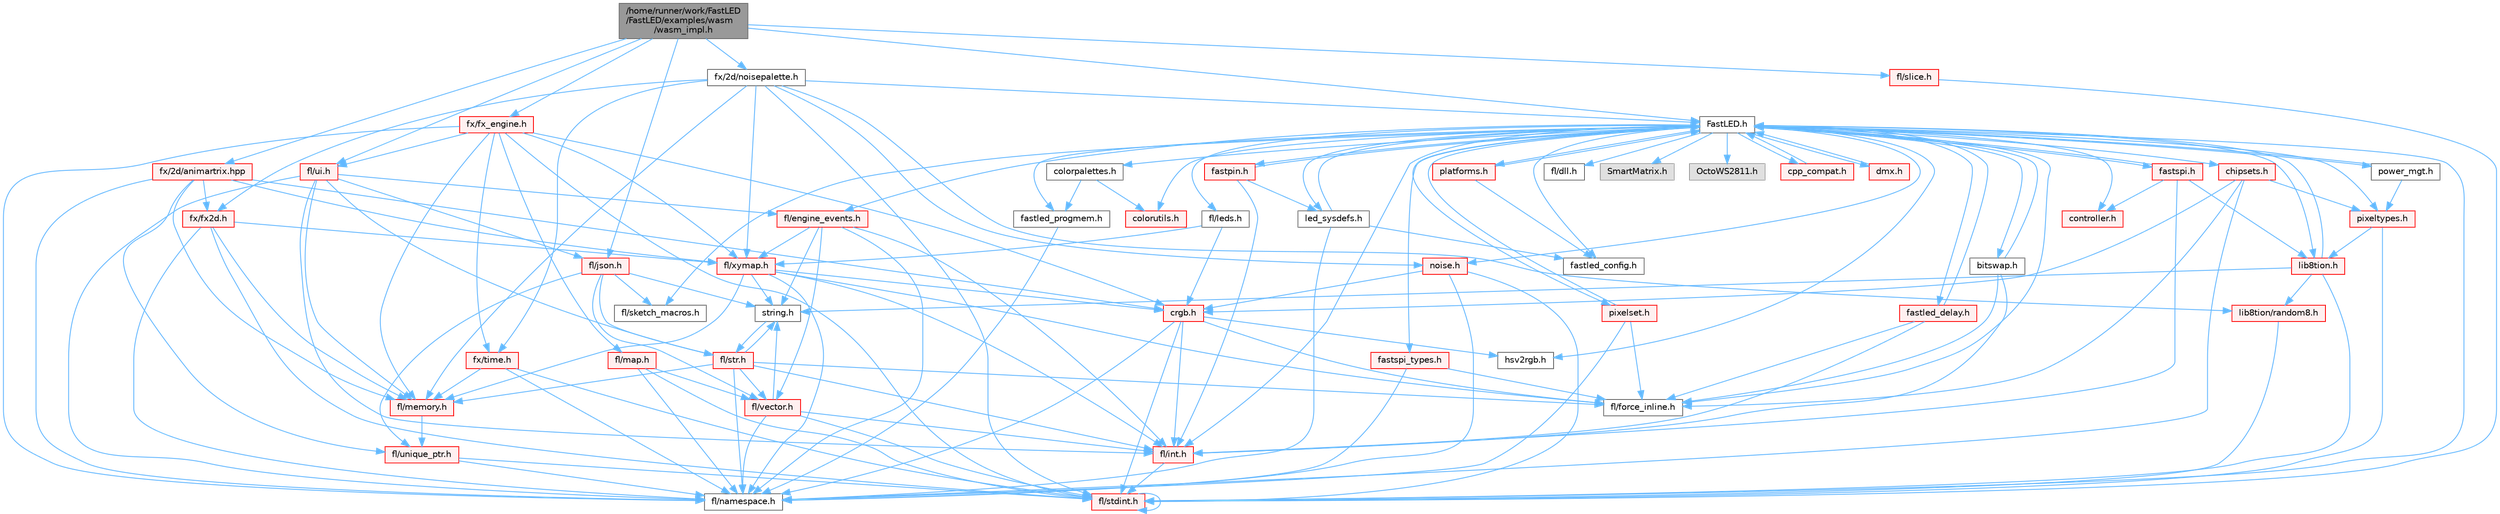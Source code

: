 digraph "/home/runner/work/FastLED/FastLED/examples/wasm/wasm_impl.h"
{
 // INTERACTIVE_SVG=YES
 // LATEX_PDF_SIZE
  bgcolor="transparent";
  edge [fontname=Helvetica,fontsize=10,labelfontname=Helvetica,labelfontsize=10];
  node [fontname=Helvetica,fontsize=10,shape=box,height=0.2,width=0.4];
  Node1 [id="Node000001",label="/home/runner/work/FastLED\l/FastLED/examples/wasm\l/wasm_impl.h",height=0.2,width=0.4,color="gray40", fillcolor="grey60", style="filled", fontcolor="black",tooltip=" "];
  Node1 -> Node2 [id="edge1_Node000001_Node000002",color="steelblue1",style="solid",tooltip=" "];
  Node2 [id="Node000002",label="FastLED.h",height=0.2,width=0.4,color="grey40", fillcolor="white", style="filled",URL="$db/d97/_fast_l_e_d_8h.html",tooltip="central include file for FastLED, defines the CFastLED class/object"];
  Node2 -> Node3 [id="edge2_Node000002_Node000003",color="steelblue1",style="solid",tooltip=" "];
  Node3 [id="Node000003",label="fl/stdint.h",height=0.2,width=0.4,color="red", fillcolor="#FFF0F0", style="filled",URL="$df/dd8/stdint_8h.html",tooltip=" "];
  Node3 -> Node3 [id="edge3_Node000003_Node000003",color="steelblue1",style="solid",tooltip=" "];
  Node2 -> Node5 [id="edge4_Node000002_Node000005",color="steelblue1",style="solid",tooltip=" "];
  Node5 [id="Node000005",label="fl/dll.h",height=0.2,width=0.4,color="grey40", fillcolor="white", style="filled",URL="$d3/d4b/dll_8h.html",tooltip="FastLED dynamic library interface - lightweight header for external callers."];
  Node2 -> Node6 [id="edge5_Node000002_Node000006",color="steelblue1",style="solid",tooltip=" "];
  Node6 [id="Node000006",label="SmartMatrix.h",height=0.2,width=0.4,color="grey60", fillcolor="#E0E0E0", style="filled",tooltip=" "];
  Node2 -> Node7 [id="edge6_Node000002_Node000007",color="steelblue1",style="solid",tooltip=" "];
  Node7 [id="Node000007",label="OctoWS2811.h",height=0.2,width=0.4,color="grey60", fillcolor="#E0E0E0", style="filled",tooltip=" "];
  Node2 -> Node8 [id="edge7_Node000002_Node000008",color="steelblue1",style="solid",tooltip=" "];
  Node8 [id="Node000008",label="fl/force_inline.h",height=0.2,width=0.4,color="grey40", fillcolor="white", style="filled",URL="$d4/d64/force__inline_8h.html",tooltip=" "];
  Node2 -> Node9 [id="edge8_Node000002_Node000009",color="steelblue1",style="solid",tooltip=" "];
  Node9 [id="Node000009",label="cpp_compat.h",height=0.2,width=0.4,color="red", fillcolor="#FFF0F0", style="filled",URL="$d9/d13/cpp__compat_8h.html",tooltip="Compatibility functions based on C++ version."];
  Node9 -> Node2 [id="edge9_Node000009_Node000002",color="steelblue1",style="solid",tooltip=" "];
  Node2 -> Node11 [id="edge10_Node000002_Node000011",color="steelblue1",style="solid",tooltip=" "];
  Node11 [id="Node000011",label="fastled_config.h",height=0.2,width=0.4,color="grey40", fillcolor="white", style="filled",URL="$d5/d11/fastled__config_8h.html",tooltip="Contains definitions that can be used to configure FastLED at compile time."];
  Node2 -> Node12 [id="edge11_Node000002_Node000012",color="steelblue1",style="solid",tooltip=" "];
  Node12 [id="Node000012",label="led_sysdefs.h",height=0.2,width=0.4,color="grey40", fillcolor="white", style="filled",URL="$d9/d3e/led__sysdefs_8h.html",tooltip="Determines which platform system definitions to include."];
  Node12 -> Node2 [id="edge12_Node000012_Node000002",color="steelblue1",style="solid",tooltip=" "];
  Node12 -> Node11 [id="edge13_Node000012_Node000011",color="steelblue1",style="solid",tooltip=" "];
  Node12 -> Node13 [id="edge14_Node000012_Node000013",color="steelblue1",style="solid",tooltip=" "];
  Node13 [id="Node000013",label="fl/namespace.h",height=0.2,width=0.4,color="grey40", fillcolor="white", style="filled",URL="$df/d2a/namespace_8h.html",tooltip="Implements the FastLED namespace macros."];
  Node2 -> Node14 [id="edge15_Node000002_Node000014",color="steelblue1",style="solid",tooltip=" "];
  Node14 [id="Node000014",label="fastled_delay.h",height=0.2,width=0.4,color="red", fillcolor="#FFF0F0", style="filled",URL="$d0/da8/fastled__delay_8h.html",tooltip="Utility functions and classes for managing delay cycles."];
  Node14 -> Node2 [id="edge16_Node000014_Node000002",color="steelblue1",style="solid",tooltip=" "];
  Node14 -> Node8 [id="edge17_Node000014_Node000008",color="steelblue1",style="solid",tooltip=" "];
  Node14 -> Node16 [id="edge18_Node000014_Node000016",color="steelblue1",style="solid",tooltip=" "];
  Node16 [id="Node000016",label="fl/int.h",height=0.2,width=0.4,color="red", fillcolor="#FFF0F0", style="filled",URL="$d3/d7e/int_8h.html",tooltip=" "];
  Node16 -> Node3 [id="edge19_Node000016_Node000003",color="steelblue1",style="solid",tooltip=" "];
  Node2 -> Node18 [id="edge20_Node000002_Node000018",color="steelblue1",style="solid",tooltip=" "];
  Node18 [id="Node000018",label="bitswap.h",height=0.2,width=0.4,color="grey40", fillcolor="white", style="filled",URL="$de/ded/bitswap_8h.html",tooltip="Functions for doing a rotation of bits/bytes used by parallel output."];
  Node18 -> Node2 [id="edge21_Node000018_Node000002",color="steelblue1",style="solid",tooltip=" "];
  Node18 -> Node8 [id="edge22_Node000018_Node000008",color="steelblue1",style="solid",tooltip=" "];
  Node18 -> Node16 [id="edge23_Node000018_Node000016",color="steelblue1",style="solid",tooltip=" "];
  Node2 -> Node19 [id="edge24_Node000002_Node000019",color="steelblue1",style="solid",tooltip=" "];
  Node19 [id="Node000019",label="controller.h",height=0.2,width=0.4,color="red", fillcolor="#FFF0F0", style="filled",URL="$d2/dd9/controller_8h.html",tooltip="deprecated: base definitions used by led controllers for writing out led data"];
  Node2 -> Node117 [id="edge25_Node000002_Node000117",color="steelblue1",style="solid",tooltip=" "];
  Node117 [id="Node000117",label="fastpin.h",height=0.2,width=0.4,color="red", fillcolor="#FFF0F0", style="filled",URL="$db/d65/fastpin_8h.html",tooltip="Class base definitions for defining fast pin access."];
  Node117 -> Node2 [id="edge26_Node000117_Node000002",color="steelblue1",style="solid",tooltip=" "];
  Node117 -> Node12 [id="edge27_Node000117_Node000012",color="steelblue1",style="solid",tooltip=" "];
  Node117 -> Node16 [id="edge28_Node000117_Node000016",color="steelblue1",style="solid",tooltip=" "];
  Node2 -> Node118 [id="edge29_Node000002_Node000118",color="steelblue1",style="solid",tooltip=" "];
  Node118 [id="Node000118",label="fastspi_types.h",height=0.2,width=0.4,color="red", fillcolor="#FFF0F0", style="filled",URL="$d2/ddb/fastspi__types_8h.html",tooltip="Data types and constants used by SPI interfaces."];
  Node118 -> Node8 [id="edge30_Node000118_Node000008",color="steelblue1",style="solid",tooltip=" "];
  Node118 -> Node13 [id="edge31_Node000118_Node000013",color="steelblue1",style="solid",tooltip=" "];
  Node2 -> Node119 [id="edge32_Node000002_Node000119",color="steelblue1",style="solid",tooltip=" "];
  Node119 [id="Node000119",label="dmx.h",height=0.2,width=0.4,color="red", fillcolor="#FFF0F0", style="filled",URL="$d3/de1/dmx_8h.html",tooltip="Defines the DMX512-based LED controllers."];
  Node119 -> Node2 [id="edge33_Node000119_Node000002",color="steelblue1",style="solid",tooltip=" "];
  Node2 -> Node122 [id="edge34_Node000002_Node000122",color="steelblue1",style="solid",tooltip=" "];
  Node122 [id="Node000122",label="platforms.h",height=0.2,width=0.4,color="red", fillcolor="#FFF0F0", style="filled",URL="$da/dc9/platforms_8h.html",tooltip="Determines which platforms headers to include."];
  Node122 -> Node2 [id="edge35_Node000122_Node000002",color="steelblue1",style="solid",tooltip=" "];
  Node122 -> Node11 [id="edge36_Node000122_Node000011",color="steelblue1",style="solid",tooltip=" "];
  Node2 -> Node31 [id="edge37_Node000002_Node000031",color="steelblue1",style="solid",tooltip=" "];
  Node31 [id="Node000031",label="fastled_progmem.h",height=0.2,width=0.4,color="grey40", fillcolor="white", style="filled",URL="$df/dab/fastled__progmem_8h.html",tooltip="Wrapper definitions to allow seamless use of PROGMEM in environments that have it."];
  Node31 -> Node13 [id="edge38_Node000031_Node000013",color="steelblue1",style="solid",tooltip=" "];
  Node2 -> Node22 [id="edge39_Node000002_Node000022",color="steelblue1",style="solid",tooltip=" "];
  Node22 [id="Node000022",label="lib8tion.h",height=0.2,width=0.4,color="red", fillcolor="#FFF0F0", style="filled",URL="$df/da5/lib8tion_8h.html",tooltip="Fast, efficient 8-bit math functions specifically designed for high-performance LED programming."];
  Node22 -> Node2 [id="edge40_Node000022_Node000002",color="steelblue1",style="solid",tooltip=" "];
  Node22 -> Node3 [id="edge41_Node000022_Node000003",color="steelblue1",style="solid",tooltip=" "];
  Node22 -> Node32 [id="edge42_Node000022_Node000032",color="steelblue1",style="solid",tooltip=" "];
  Node32 [id="Node000032",label="string.h",height=0.2,width=0.4,color="grey40", fillcolor="white", style="filled",URL="$da/d66/string_8h.html",tooltip=" "];
  Node32 -> Node33 [id="edge43_Node000032_Node000033",color="steelblue1",style="solid",tooltip=" "];
  Node33 [id="Node000033",label="fl/str.h",height=0.2,width=0.4,color="red", fillcolor="#FFF0F0", style="filled",URL="$d1/d93/str_8h.html",tooltip=" "];
  Node33 -> Node16 [id="edge44_Node000033_Node000016",color="steelblue1",style="solid",tooltip=" "];
  Node33 -> Node32 [id="edge45_Node000033_Node000032",color="steelblue1",style="solid",tooltip=" "];
  Node33 -> Node13 [id="edge46_Node000033_Node000013",color="steelblue1",style="solid",tooltip=" "];
  Node33 -> Node41 [id="edge47_Node000033_Node000041",color="steelblue1",style="solid",tooltip=" "];
  Node41 [id="Node000041",label="fl/memory.h",height=0.2,width=0.4,color="red", fillcolor="#FFF0F0", style="filled",URL="$dc/d18/memory_8h.html",tooltip=" "];
  Node41 -> Node44 [id="edge48_Node000041_Node000044",color="steelblue1",style="solid",tooltip=" "];
  Node44 [id="Node000044",label="fl/unique_ptr.h",height=0.2,width=0.4,color="red", fillcolor="#FFF0F0", style="filled",URL="$da/d4b/unique__ptr_8h.html",tooltip=" "];
  Node44 -> Node13 [id="edge49_Node000044_Node000013",color="steelblue1",style="solid",tooltip=" "];
  Node44 -> Node3 [id="edge50_Node000044_Node000003",color="steelblue1",style="solid",tooltip=" "];
  Node33 -> Node67 [id="edge51_Node000033_Node000067",color="steelblue1",style="solid",tooltip=" "];
  Node67 [id="Node000067",label="fl/vector.h",height=0.2,width=0.4,color="red", fillcolor="#FFF0F0", style="filled",URL="$d6/d68/vector_8h.html",tooltip=" "];
  Node67 -> Node3 [id="edge52_Node000067_Node000003",color="steelblue1",style="solid",tooltip=" "];
  Node67 -> Node16 [id="edge53_Node000067_Node000016",color="steelblue1",style="solid",tooltip=" "];
  Node67 -> Node32 [id="edge54_Node000067_Node000032",color="steelblue1",style="solid",tooltip=" "];
  Node67 -> Node13 [id="edge55_Node000067_Node000013",color="steelblue1",style="solid",tooltip=" "];
  Node33 -> Node8 [id="edge56_Node000033_Node000008",color="steelblue1",style="solid",tooltip=" "];
  Node22 -> Node80 [id="edge57_Node000022_Node000080",color="steelblue1",style="solid",tooltip=" "];
  Node80 [id="Node000080",label="lib8tion/random8.h",height=0.2,width=0.4,color="red", fillcolor="#FFF0F0", style="filled",URL="$d9/dfa/random8_8h.html",tooltip="Fast, efficient random number generators specifically designed for high-performance LED programming."];
  Node80 -> Node3 [id="edge58_Node000080_Node000003",color="steelblue1",style="solid",tooltip=" "];
  Node2 -> Node21 [id="edge59_Node000002_Node000021",color="steelblue1",style="solid",tooltip=" "];
  Node21 [id="Node000021",label="pixeltypes.h",height=0.2,width=0.4,color="red", fillcolor="#FFF0F0", style="filled",URL="$d2/dba/pixeltypes_8h.html",tooltip="Includes defintions for RGB and HSV pixels."];
  Node21 -> Node3 [id="edge60_Node000021_Node000003",color="steelblue1",style="solid",tooltip=" "];
  Node21 -> Node22 [id="edge61_Node000021_Node000022",color="steelblue1",style="solid",tooltip=" "];
  Node2 -> Node78 [id="edge62_Node000002_Node000078",color="steelblue1",style="solid",tooltip=" "];
  Node78 [id="Node000078",label="hsv2rgb.h",height=0.2,width=0.4,color="grey40", fillcolor="white", style="filled",URL="$de/d9a/hsv2rgb_8h.html",tooltip="Functions to convert from the HSV colorspace to the RGB colorspace."];
  Node2 -> Node124 [id="edge63_Node000002_Node000124",color="steelblue1",style="solid",tooltip=" "];
  Node124 [id="Node000124",label="colorutils.h",height=0.2,width=0.4,color="red", fillcolor="#FFF0F0", style="filled",URL="$d1/dfb/colorutils_8h.html",tooltip=" "];
  Node2 -> Node129 [id="edge64_Node000002_Node000129",color="steelblue1",style="solid",tooltip=" "];
  Node129 [id="Node000129",label="pixelset.h",height=0.2,width=0.4,color="red", fillcolor="#FFF0F0", style="filled",URL="$d4/d46/pixelset_8h.html",tooltip="Declares classes for managing logical groups of LEDs."];
  Node129 -> Node8 [id="edge65_Node000129_Node000008",color="steelblue1",style="solid",tooltip=" "];
  Node129 -> Node13 [id="edge66_Node000129_Node000013",color="steelblue1",style="solid",tooltip=" "];
  Node129 -> Node2 [id="edge67_Node000129_Node000002",color="steelblue1",style="solid",tooltip=" "];
  Node2 -> Node130 [id="edge68_Node000002_Node000130",color="steelblue1",style="solid",tooltip=" "];
  Node130 [id="Node000130",label="colorpalettes.h",height=0.2,width=0.4,color="grey40", fillcolor="white", style="filled",URL="$dc/dcc/colorpalettes_8h.html",tooltip="Declarations for the predefined color palettes supplied by FastLED."];
  Node130 -> Node124 [id="edge69_Node000130_Node000124",color="steelblue1",style="solid",tooltip=" "];
  Node130 -> Node31 [id="edge70_Node000130_Node000031",color="steelblue1",style="solid",tooltip=" "];
  Node2 -> Node131 [id="edge71_Node000002_Node000131",color="steelblue1",style="solid",tooltip=" "];
  Node131 [id="Node000131",label="noise.h",height=0.2,width=0.4,color="red", fillcolor="#FFF0F0", style="filled",URL="$d1/d31/noise_8h.html",tooltip="Functions to generate and fill arrays with noise."];
  Node131 -> Node3 [id="edge72_Node000131_Node000003",color="steelblue1",style="solid",tooltip=" "];
  Node131 -> Node74 [id="edge73_Node000131_Node000074",color="steelblue1",style="solid",tooltip=" "];
  Node74 [id="Node000074",label="crgb.h",height=0.2,width=0.4,color="red", fillcolor="#FFF0F0", style="filled",URL="$db/dd1/crgb_8h.html",tooltip="Defines the red, green, and blue (RGB) pixel struct."];
  Node74 -> Node3 [id="edge74_Node000074_Node000003",color="steelblue1",style="solid",tooltip=" "];
  Node74 -> Node16 [id="edge75_Node000074_Node000016",color="steelblue1",style="solid",tooltip=" "];
  Node74 -> Node13 [id="edge76_Node000074_Node000013",color="steelblue1",style="solid",tooltip=" "];
  Node74 -> Node8 [id="edge77_Node000074_Node000008",color="steelblue1",style="solid",tooltip=" "];
  Node74 -> Node78 [id="edge78_Node000074_Node000078",color="steelblue1",style="solid",tooltip=" "];
  Node131 -> Node13 [id="edge79_Node000131_Node000013",color="steelblue1",style="solid",tooltip=" "];
  Node2 -> Node132 [id="edge80_Node000002_Node000132",color="steelblue1",style="solid",tooltip=" "];
  Node132 [id="Node000132",label="power_mgt.h",height=0.2,width=0.4,color="grey40", fillcolor="white", style="filled",URL="$dc/d5b/power__mgt_8h.html",tooltip="Functions to limit the power used by FastLED."];
  Node132 -> Node2 [id="edge81_Node000132_Node000002",color="steelblue1",style="solid",tooltip=" "];
  Node132 -> Node21 [id="edge82_Node000132_Node000021",color="steelblue1",style="solid",tooltip=" "];
  Node2 -> Node133 [id="edge83_Node000002_Node000133",color="steelblue1",style="solid",tooltip=" "];
  Node133 [id="Node000133",label="fastspi.h",height=0.2,width=0.4,color="red", fillcolor="#FFF0F0", style="filled",URL="$d6/ddc/fastspi_8h.html",tooltip="Serial peripheral interface (SPI) definitions per platform."];
  Node133 -> Node2 [id="edge84_Node000133_Node000002",color="steelblue1",style="solid",tooltip=" "];
  Node133 -> Node19 [id="edge85_Node000133_Node000019",color="steelblue1",style="solid",tooltip=" "];
  Node133 -> Node22 [id="edge86_Node000133_Node000022",color="steelblue1",style="solid",tooltip=" "];
  Node133 -> Node16 [id="edge87_Node000133_Node000016",color="steelblue1",style="solid",tooltip=" "];
  Node2 -> Node135 [id="edge88_Node000002_Node000135",color="steelblue1",style="solid",tooltip=" "];
  Node135 [id="Node000135",label="chipsets.h",height=0.2,width=0.4,color="red", fillcolor="#FFF0F0", style="filled",URL="$db/d66/chipsets_8h.html",tooltip="Contains the bulk of the definitions for the various LED chipsets supported."];
  Node135 -> Node21 [id="edge89_Node000135_Node000021",color="steelblue1",style="solid",tooltip=" "];
  Node135 -> Node8 [id="edge90_Node000135_Node000008",color="steelblue1",style="solid",tooltip=" "];
  Node135 -> Node74 [id="edge91_Node000135_Node000074",color="steelblue1",style="solid",tooltip=" "];
  Node135 -> Node13 [id="edge92_Node000135_Node000013",color="steelblue1",style="solid",tooltip=" "];
  Node2 -> Node93 [id="edge93_Node000002_Node000093",color="steelblue1",style="solid",tooltip=" "];
  Node93 [id="Node000093",label="fl/engine_events.h",height=0.2,width=0.4,color="red", fillcolor="#FFF0F0", style="filled",URL="$db/dc0/engine__events_8h.html",tooltip=" "];
  Node93 -> Node13 [id="edge94_Node000093_Node000013",color="steelblue1",style="solid",tooltip=" "];
  Node93 -> Node67 [id="edge95_Node000093_Node000067",color="steelblue1",style="solid",tooltip=" "];
  Node93 -> Node114 [id="edge96_Node000093_Node000114",color="steelblue1",style="solid",tooltip=" "];
  Node114 [id="Node000114",label="fl/xymap.h",height=0.2,width=0.4,color="red", fillcolor="#FFF0F0", style="filled",URL="$da/d61/xymap_8h.html",tooltip=" "];
  Node114 -> Node16 [id="edge97_Node000114_Node000016",color="steelblue1",style="solid",tooltip=" "];
  Node114 -> Node13 [id="edge98_Node000114_Node000013",color="steelblue1",style="solid",tooltip=" "];
  Node114 -> Node8 [id="edge99_Node000114_Node000008",color="steelblue1",style="solid",tooltip=" "];
  Node114 -> Node32 [id="edge100_Node000114_Node000032",color="steelblue1",style="solid",tooltip=" "];
  Node114 -> Node74 [id="edge101_Node000114_Node000074",color="steelblue1",style="solid",tooltip=" "];
  Node114 -> Node41 [id="edge102_Node000114_Node000041",color="steelblue1",style="solid",tooltip=" "];
  Node93 -> Node32 [id="edge103_Node000093_Node000032",color="steelblue1",style="solid",tooltip=" "];
  Node93 -> Node16 [id="edge104_Node000093_Node000016",color="steelblue1",style="solid",tooltip=" "];
  Node2 -> Node137 [id="edge105_Node000002_Node000137",color="steelblue1",style="solid",tooltip=" "];
  Node137 [id="Node000137",label="fl/leds.h",height=0.2,width=0.4,color="grey40", fillcolor="white", style="filled",URL="$da/d78/leds_8h.html",tooltip=" "];
  Node137 -> Node74 [id="edge106_Node000137_Node000074",color="steelblue1",style="solid",tooltip=" "];
  Node137 -> Node114 [id="edge107_Node000137_Node000114",color="steelblue1",style="solid",tooltip=" "];
  Node2 -> Node16 [id="edge108_Node000002_Node000016",color="steelblue1",style="solid",tooltip=" "];
  Node2 -> Node110 [id="edge109_Node000002_Node000110",color="steelblue1",style="solid",tooltip=" "];
  Node110 [id="Node000110",label="fl/sketch_macros.h",height=0.2,width=0.4,color="grey40", fillcolor="white", style="filled",URL="$d1/dbc/sketch__macros_8h.html",tooltip=" "];
  Node1 -> Node138 [id="edge110_Node000001_Node000138",color="steelblue1",style="solid",tooltip=" "];
  Node138 [id="Node000138",label="fx/2d/noisepalette.h",height=0.2,width=0.4,color="grey40", fillcolor="white", style="filled",URL="$d6/dc7/noisepalette_8h.html",tooltip="Demonstrates how to mix noise generation with color palettes on a 2D LED matrix."];
  Node138 -> Node3 [id="edge111_Node000138_Node000003",color="steelblue1",style="solid",tooltip=" "];
  Node138 -> Node2 [id="edge112_Node000138_Node000002",color="steelblue1",style="solid",tooltip=" "];
  Node138 -> Node41 [id="edge113_Node000138_Node000041",color="steelblue1",style="solid",tooltip=" "];
  Node138 -> Node114 [id="edge114_Node000138_Node000114",color="steelblue1",style="solid",tooltip=" "];
  Node138 -> Node139 [id="edge115_Node000138_Node000139",color="steelblue1",style="solid",tooltip=" "];
  Node139 [id="Node000139",label="fx/fx2d.h",height=0.2,width=0.4,color="red", fillcolor="#FFF0F0", style="filled",URL="$d9/d43/fx2d_8h.html",tooltip=" "];
  Node139 -> Node3 [id="edge116_Node000139_Node000003",color="steelblue1",style="solid",tooltip=" "];
  Node139 -> Node13 [id="edge117_Node000139_Node000013",color="steelblue1",style="solid",tooltip=" "];
  Node139 -> Node41 [id="edge118_Node000139_Node000041",color="steelblue1",style="solid",tooltip=" "];
  Node139 -> Node114 [id="edge119_Node000139_Node000114",color="steelblue1",style="solid",tooltip=" "];
  Node138 -> Node143 [id="edge120_Node000138_Node000143",color="steelblue1",style="solid",tooltip=" "];
  Node143 [id="Node000143",label="fx/time.h",height=0.2,width=0.4,color="red", fillcolor="#FFF0F0", style="filled",URL="$da/da2/fx_2time_8h.html",tooltip=" "];
  Node143 -> Node3 [id="edge121_Node000143_Node000003",color="steelblue1",style="solid",tooltip=" "];
  Node143 -> Node13 [id="edge122_Node000143_Node000013",color="steelblue1",style="solid",tooltip=" "];
  Node143 -> Node41 [id="edge123_Node000143_Node000041",color="steelblue1",style="solid",tooltip=" "];
  Node138 -> Node80 [id="edge124_Node000138_Node000080",color="steelblue1",style="solid",tooltip=" "];
  Node138 -> Node131 [id="edge125_Node000138_Node000131",color="steelblue1",style="solid",tooltip=" "];
  Node1 -> Node104 [id="edge126_Node000001_Node000104",color="steelblue1",style="solid",tooltip=" "];
  Node104 [id="Node000104",label="fl/json.h",height=0.2,width=0.4,color="red", fillcolor="#FFF0F0", style="filled",URL="$d7/d91/fl_2json_8h.html",tooltip="FastLED's Elegant JSON Library: fl::Json"];
  Node104 -> Node32 [id="edge127_Node000104_Node000032",color="steelblue1",style="solid",tooltip=" "];
  Node104 -> Node67 [id="edge128_Node000104_Node000067",color="steelblue1",style="solid",tooltip=" "];
  Node104 -> Node44 [id="edge129_Node000104_Node000044",color="steelblue1",style="solid",tooltip=" "];
  Node104 -> Node33 [id="edge130_Node000104_Node000033",color="steelblue1",style="solid",tooltip=" "];
  Node104 -> Node110 [id="edge131_Node000104_Node000110",color="steelblue1",style="solid",tooltip=" "];
  Node1 -> Node71 [id="edge132_Node000001_Node000071",color="steelblue1",style="solid",tooltip=" "];
  Node71 [id="Node000071",label="fl/slice.h",height=0.2,width=0.4,color="red", fillcolor="#FFF0F0", style="filled",URL="$d0/d48/slice_8h.html",tooltip=" "];
  Node71 -> Node3 [id="edge133_Node000071_Node000003",color="steelblue1",style="solid",tooltip=" "];
  Node1 -> Node144 [id="edge134_Node000001_Node000144",color="steelblue1",style="solid",tooltip=" "];
  Node144 [id="Node000144",label="fx/fx_engine.h",height=0.2,width=0.4,color="red", fillcolor="#FFF0F0", style="filled",URL="$d9/d3c/fx__engine_8h.html",tooltip=" "];
  Node144 -> Node74 [id="edge135_Node000144_Node000074",color="steelblue1",style="solid",tooltip=" "];
  Node144 -> Node96 [id="edge136_Node000144_Node000096",color="steelblue1",style="solid",tooltip=" "];
  Node96 [id="Node000096",label="fl/map.h",height=0.2,width=0.4,color="red", fillcolor="#FFF0F0", style="filled",URL="$dc/db7/map_8h.html",tooltip=" "];
  Node96 -> Node3 [id="edge137_Node000096_Node000003",color="steelblue1",style="solid",tooltip=" "];
  Node96 -> Node13 [id="edge138_Node000096_Node000013",color="steelblue1",style="solid",tooltip=" "];
  Node96 -> Node67 [id="edge139_Node000096_Node000067",color="steelblue1",style="solid",tooltip=" "];
  Node144 -> Node13 [id="edge140_Node000144_Node000013",color="steelblue1",style="solid",tooltip=" "];
  Node144 -> Node41 [id="edge141_Node000144_Node000041",color="steelblue1",style="solid",tooltip=" "];
  Node144 -> Node145 [id="edge142_Node000144_Node000145",color="steelblue1",style="solid",tooltip=" "];
  Node145 [id="Node000145",label="fl/ui.h",height=0.2,width=0.4,color="red", fillcolor="#FFF0F0", style="filled",URL="$d9/d3b/ui_8h.html",tooltip=" "];
  Node145 -> Node13 [id="edge143_Node000145_Node000013",color="steelblue1",style="solid",tooltip=" "];
  Node145 -> Node41 [id="edge144_Node000145_Node000041",color="steelblue1",style="solid",tooltip=" "];
  Node145 -> Node104 [id="edge145_Node000145_Node000104",color="steelblue1",style="solid",tooltip=" "];
  Node145 -> Node33 [id="edge146_Node000145_Node000033",color="steelblue1",style="solid",tooltip=" "];
  Node145 -> Node16 [id="edge147_Node000145_Node000016",color="steelblue1",style="solid",tooltip=" "];
  Node145 -> Node93 [id="edge148_Node000145_Node000093",color="steelblue1",style="solid",tooltip=" "];
  Node144 -> Node114 [id="edge149_Node000144_Node000114",color="steelblue1",style="solid",tooltip=" "];
  Node144 -> Node143 [id="edge150_Node000144_Node000143",color="steelblue1",style="solid",tooltip=" "];
  Node144 -> Node3 [id="edge151_Node000144_Node000003",color="steelblue1",style="solid",tooltip=" "];
  Node1 -> Node159 [id="edge152_Node000001_Node000159",color="steelblue1",style="solid",tooltip=" "];
  Node159 [id="Node000159",label="fx/2d/animartrix.hpp",height=0.2,width=0.4,color="red", fillcolor="#FFF0F0", style="filled",URL="$d3/dc3/animartrix_8hpp.html",tooltip=" "];
  Node159 -> Node74 [id="edge153_Node000159_Node000074",color="steelblue1",style="solid",tooltip=" "];
  Node159 -> Node13 [id="edge154_Node000159_Node000013",color="steelblue1",style="solid",tooltip=" "];
  Node159 -> Node41 [id="edge155_Node000159_Node000041",color="steelblue1",style="solid",tooltip=" "];
  Node159 -> Node44 [id="edge156_Node000159_Node000044",color="steelblue1",style="solid",tooltip=" "];
  Node159 -> Node114 [id="edge157_Node000159_Node000114",color="steelblue1",style="solid",tooltip=" "];
  Node159 -> Node139 [id="edge158_Node000159_Node000139",color="steelblue1",style="solid",tooltip=" "];
  Node1 -> Node145 [id="edge159_Node000001_Node000145",color="steelblue1",style="solid",tooltip=" "];
}
